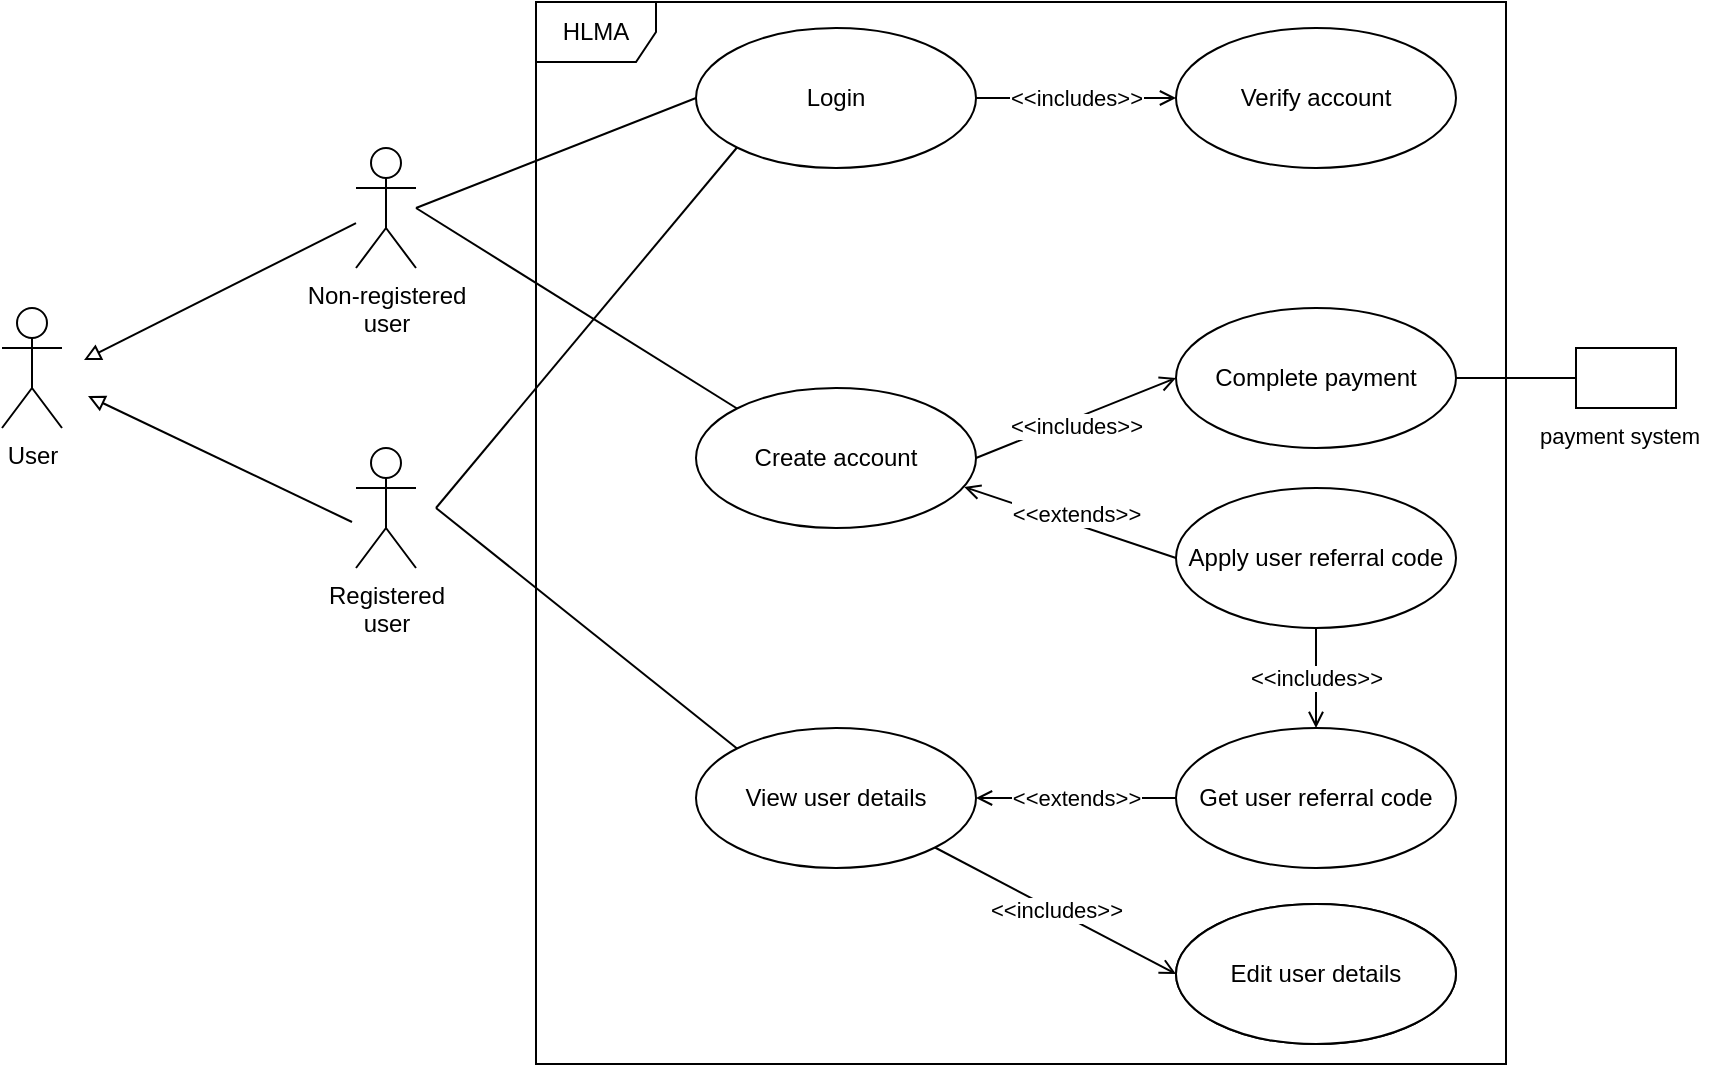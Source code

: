 <mxfile version="20.4.1" type="github">
  <diagram id="KwTiHcZ-ErMSPBvZo1tg" name="Page-1">
    <mxGraphModel dx="1822" dy="754" grid="0" gridSize="10" guides="1" tooltips="1" connect="1" arrows="1" fold="1" page="0" pageScale="1" pageWidth="827" pageHeight="1169" math="0" shadow="0">
      <root>
        <mxCell id="0" />
        <mxCell id="1" parent="0" />
        <mxCell id="AqF7KcZAPdT4f21ot7cu-17" style="rounded=0;orthogonalLoop=1;jettySize=auto;html=1;entryX=0;entryY=0.5;entryDx=0;entryDy=0;endArrow=none;endFill=0;" parent="1" target="AqF7KcZAPdT4f21ot7cu-4" edge="1">
          <mxGeometry relative="1" as="geometry">
            <mxPoint x="110" y="190" as="sourcePoint" />
          </mxGeometry>
        </mxCell>
        <mxCell id="AqF7KcZAPdT4f21ot7cu-18" style="edgeStyle=none;rounded=0;orthogonalLoop=1;jettySize=auto;html=1;entryX=0;entryY=0;entryDx=0;entryDy=0;endArrow=none;endFill=0;" parent="1" target="AqF7KcZAPdT4f21ot7cu-5" edge="1">
          <mxGeometry relative="1" as="geometry">
            <mxPoint x="110" y="190" as="sourcePoint" />
          </mxGeometry>
        </mxCell>
        <mxCell id="j9j5Ibp-D77ERamDDi10-3" style="rounded=0;orthogonalLoop=1;jettySize=auto;html=1;endArrow=block;endFill=0;" edge="1" parent="1" source="AqF7KcZAPdT4f21ot7cu-1">
          <mxGeometry relative="1" as="geometry">
            <mxPoint x="-56" y="266" as="targetPoint" />
          </mxGeometry>
        </mxCell>
        <mxCell id="AqF7KcZAPdT4f21ot7cu-1" value="Non-registered&lt;br&gt;user" style="shape=umlActor;verticalLabelPosition=bottom;verticalAlign=top;html=1;" parent="1" vertex="1">
          <mxGeometry x="80" y="160" width="30" height="60" as="geometry" />
        </mxCell>
        <mxCell id="AqF7KcZAPdT4f21ot7cu-3" value="HLMA" style="shape=umlFrame;whiteSpace=wrap;html=1;" parent="1" vertex="1">
          <mxGeometry x="170" y="87" width="485" height="531" as="geometry" />
        </mxCell>
        <mxCell id="AqF7KcZAPdT4f21ot7cu-34" value="&amp;lt;&amp;lt;includes&amp;gt;&amp;gt;" style="edgeStyle=none;rounded=0;orthogonalLoop=1;jettySize=auto;html=1;exitX=1;exitY=0.5;exitDx=0;exitDy=0;entryX=0;entryY=0.5;entryDx=0;entryDy=0;endArrow=open;endFill=0;" parent="1" source="AqF7KcZAPdT4f21ot7cu-4" target="AqF7KcZAPdT4f21ot7cu-6" edge="1">
          <mxGeometry relative="1" as="geometry" />
        </mxCell>
        <mxCell id="AqF7KcZAPdT4f21ot7cu-4" value="Login" style="ellipse;whiteSpace=wrap;html=1;" parent="1" vertex="1">
          <mxGeometry x="250" y="100" width="140" height="70" as="geometry" />
        </mxCell>
        <mxCell id="AqF7KcZAPdT4f21ot7cu-29" style="edgeStyle=none;rounded=0;orthogonalLoop=1;jettySize=auto;html=1;exitX=1;exitY=0.5;exitDx=0;exitDy=0;entryX=0;entryY=0.5;entryDx=0;entryDy=0;endArrow=open;endFill=0;" parent="1" source="AqF7KcZAPdT4f21ot7cu-5" target="AqF7KcZAPdT4f21ot7cu-11" edge="1">
          <mxGeometry relative="1" as="geometry" />
        </mxCell>
        <mxCell id="AqF7KcZAPdT4f21ot7cu-30" value="&amp;lt;&amp;lt;includes&amp;gt;&amp;gt;" style="edgeLabel;html=1;align=center;verticalAlign=middle;resizable=0;points=[];" parent="AqF7KcZAPdT4f21ot7cu-29" vertex="1" connectable="0">
          <mxGeometry x="-0.198" relative="1" as="geometry">
            <mxPoint x="10" as="offset" />
          </mxGeometry>
        </mxCell>
        <mxCell id="AqF7KcZAPdT4f21ot7cu-5" value="Create account" style="ellipse;whiteSpace=wrap;html=1;" parent="1" vertex="1">
          <mxGeometry x="250" y="280" width="140" height="70" as="geometry" />
        </mxCell>
        <mxCell id="AqF7KcZAPdT4f21ot7cu-6" value="Verify account" style="ellipse;whiteSpace=wrap;html=1;" parent="1" vertex="1">
          <mxGeometry x="490" y="100" width="140" height="70" as="geometry" />
        </mxCell>
        <mxCell id="AqF7KcZAPdT4f21ot7cu-25" value="&amp;lt;&amp;lt;includes&amp;gt;&amp;gt;" style="edgeStyle=none;rounded=0;orthogonalLoop=1;jettySize=auto;html=1;exitX=0.5;exitY=1;exitDx=0;exitDy=0;entryX=0.5;entryY=0;entryDx=0;entryDy=0;endArrow=open;endFill=0;" parent="1" source="AqF7KcZAPdT4f21ot7cu-8" target="AqF7KcZAPdT4f21ot7cu-23" edge="1">
          <mxGeometry relative="1" as="geometry" />
        </mxCell>
        <mxCell id="AqF7KcZAPdT4f21ot7cu-27" style="edgeStyle=none;rounded=0;orthogonalLoop=1;jettySize=auto;html=1;exitX=0;exitY=0.5;exitDx=0;exitDy=0;entryX=0.958;entryY=0.707;entryDx=0;entryDy=0;entryPerimeter=0;endArrow=open;endFill=0;" parent="1" source="AqF7KcZAPdT4f21ot7cu-8" target="AqF7KcZAPdT4f21ot7cu-5" edge="1">
          <mxGeometry relative="1" as="geometry" />
        </mxCell>
        <mxCell id="AqF7KcZAPdT4f21ot7cu-28" value="&amp;lt;&amp;lt;extends&amp;gt;&amp;gt;" style="edgeLabel;html=1;align=center;verticalAlign=middle;resizable=0;points=[];" parent="AqF7KcZAPdT4f21ot7cu-27" vertex="1" connectable="0">
          <mxGeometry x="0.355" y="2" relative="1" as="geometry">
            <mxPoint x="22" as="offset" />
          </mxGeometry>
        </mxCell>
        <mxCell id="AqF7KcZAPdT4f21ot7cu-8" value="Apply user referral code" style="ellipse;whiteSpace=wrap;html=1;" parent="1" vertex="1">
          <mxGeometry x="490" y="330" width="140" height="70" as="geometry" />
        </mxCell>
        <mxCell id="AqF7KcZAPdT4f21ot7cu-11" value="Complete payment" style="ellipse;whiteSpace=wrap;html=1;" parent="1" vertex="1">
          <mxGeometry x="490" y="240" width="140" height="70" as="geometry" />
        </mxCell>
        <mxCell id="AqF7KcZAPdT4f21ot7cu-20" style="edgeStyle=none;rounded=0;orthogonalLoop=1;jettySize=auto;html=1;entryX=0;entryY=1;entryDx=0;entryDy=0;endArrow=none;endFill=0;" parent="1" target="AqF7KcZAPdT4f21ot7cu-4" edge="1">
          <mxGeometry relative="1" as="geometry">
            <mxPoint x="120" y="340" as="sourcePoint" />
          </mxGeometry>
        </mxCell>
        <mxCell id="AqF7KcZAPdT4f21ot7cu-22" style="edgeStyle=none;rounded=0;orthogonalLoop=1;jettySize=auto;html=1;entryX=0;entryY=0;entryDx=0;entryDy=0;endArrow=none;endFill=0;" parent="1" target="AqF7KcZAPdT4f21ot7cu-19" edge="1">
          <mxGeometry relative="1" as="geometry">
            <mxPoint x="120" y="340" as="sourcePoint" />
          </mxGeometry>
        </mxCell>
        <mxCell id="j9j5Ibp-D77ERamDDi10-4" style="edgeStyle=none;rounded=0;orthogonalLoop=1;jettySize=auto;html=1;endArrow=block;endFill=0;" edge="1" parent="1">
          <mxGeometry relative="1" as="geometry">
            <mxPoint x="78" y="347" as="sourcePoint" />
            <mxPoint x="-54" y="284" as="targetPoint" />
          </mxGeometry>
        </mxCell>
        <mxCell id="AqF7KcZAPdT4f21ot7cu-16" value="Registered&lt;br&gt;user" style="shape=umlActor;verticalLabelPosition=bottom;verticalAlign=top;html=1;" parent="1" vertex="1">
          <mxGeometry x="80" y="310" width="30" height="60" as="geometry" />
        </mxCell>
        <mxCell id="AqF7KcZAPdT4f21ot7cu-24" style="edgeStyle=none;rounded=0;orthogonalLoop=1;jettySize=auto;html=1;exitX=0;exitY=0.5;exitDx=0;exitDy=0;entryX=1;entryY=0.5;entryDx=0;entryDy=0;endArrow=open;endFill=0;" parent="1" source="AqF7KcZAPdT4f21ot7cu-23" target="AqF7KcZAPdT4f21ot7cu-19" edge="1">
          <mxGeometry relative="1" as="geometry" />
        </mxCell>
        <mxCell id="AqF7KcZAPdT4f21ot7cu-26" value="&amp;lt;&amp;lt;extends&amp;gt;&amp;gt;" style="edgeLabel;html=1;align=center;verticalAlign=middle;resizable=0;points=[];" parent="AqF7KcZAPdT4f21ot7cu-24" vertex="1" connectable="0">
          <mxGeometry x="-0.205" y="1" relative="1" as="geometry">
            <mxPoint x="-10" y="-1" as="offset" />
          </mxGeometry>
        </mxCell>
        <mxCell id="QvvCXh5aQB02N2VMT5lg-2" value="&amp;lt;&amp;lt;includes&amp;gt;&amp;gt;" style="edgeStyle=none;rounded=0;orthogonalLoop=1;jettySize=auto;html=1;exitX=1;exitY=1;exitDx=0;exitDy=0;entryX=0;entryY=0.5;entryDx=0;entryDy=0;endArrow=open;endFill=0;" parent="1" source="AqF7KcZAPdT4f21ot7cu-19" target="QvvCXh5aQB02N2VMT5lg-1" edge="1">
          <mxGeometry relative="1" as="geometry" />
        </mxCell>
        <mxCell id="AqF7KcZAPdT4f21ot7cu-19" value="View user details" style="ellipse;whiteSpace=wrap;html=1;" parent="1" vertex="1">
          <mxGeometry x="250" y="450" width="140" height="70" as="geometry" />
        </mxCell>
        <mxCell id="AqF7KcZAPdT4f21ot7cu-23" value="Get user referral code" style="ellipse;whiteSpace=wrap;html=1;" parent="1" vertex="1">
          <mxGeometry x="490" y="450" width="140" height="70" as="geometry" />
        </mxCell>
        <mxCell id="AqF7KcZAPdT4f21ot7cu-36" style="edgeStyle=none;rounded=0;orthogonalLoop=1;jettySize=auto;html=1;exitX=0;exitY=0.5;exitDx=0;exitDy=0;entryX=1;entryY=0.5;entryDx=0;entryDy=0;endArrow=none;endFill=0;" parent="1" source="AqF7KcZAPdT4f21ot7cu-35" target="AqF7KcZAPdT4f21ot7cu-11" edge="1">
          <mxGeometry relative="1" as="geometry" />
        </mxCell>
        <mxCell id="QvvCXh5aQB02N2VMT5lg-1" value="Edit user details" style="ellipse;whiteSpace=wrap;html=1;" parent="1" vertex="1">
          <mxGeometry x="490" y="538" width="140" height="70" as="geometry" />
        </mxCell>
        <mxCell id="QvvCXh5aQB02N2VMT5lg-3" value="Edit user details" style="ellipse;whiteSpace=wrap;html=1;" parent="1" vertex="1">
          <mxGeometry x="490" y="538" width="140" height="70" as="geometry" />
        </mxCell>
        <mxCell id="j9j5Ibp-D77ERamDDi10-1" value="" style="group" vertex="1" connectable="0" parent="1">
          <mxGeometry x="670" y="260" width="90" height="60" as="geometry" />
        </mxCell>
        <mxCell id="AqF7KcZAPdT4f21ot7cu-35" value="" style="html=1;" parent="j9j5Ibp-D77ERamDDi10-1" vertex="1">
          <mxGeometry x="20" width="50" height="30" as="geometry" />
        </mxCell>
        <mxCell id="AqF7KcZAPdT4f21ot7cu-37" value="&lt;span style=&quot;color: rgb(0, 0, 0); font-family: Helvetica; font-size: 11px; font-style: normal; font-variant-ligatures: normal; font-variant-caps: normal; font-weight: 400; letter-spacing: normal; orphans: 2; text-align: center; text-indent: 0px; text-transform: none; widows: 2; word-spacing: 0px; -webkit-text-stroke-width: 0px; background-color: rgb(255, 255, 255); text-decoration-thickness: initial; text-decoration-style: initial; text-decoration-color: initial; float: none; display: inline !important;&quot;&gt;payment system&lt;/span&gt;" style="text;whiteSpace=wrap;html=1;" parent="j9j5Ibp-D77ERamDDi10-1" vertex="1">
          <mxGeometry y="30" width="90" height="30" as="geometry" />
        </mxCell>
        <mxCell id="j9j5Ibp-D77ERamDDi10-2" value="User" style="shape=umlActor;verticalLabelPosition=bottom;verticalAlign=top;html=1;" vertex="1" parent="1">
          <mxGeometry x="-97" y="240" width="30" height="60" as="geometry" />
        </mxCell>
      </root>
    </mxGraphModel>
  </diagram>
</mxfile>
